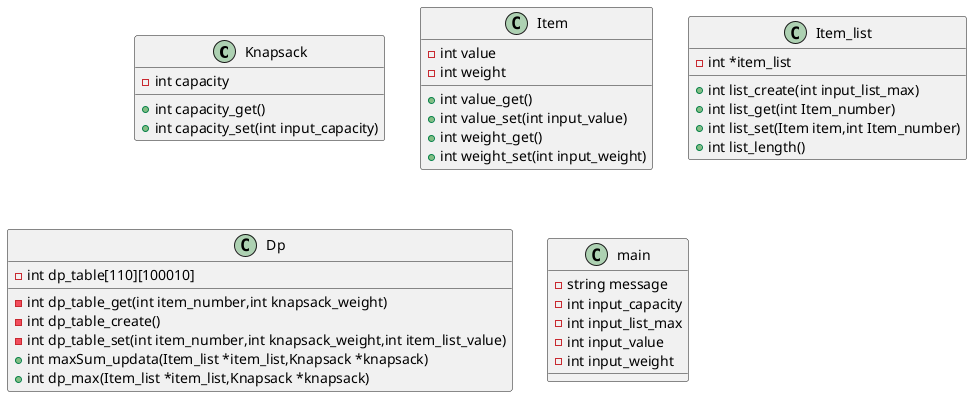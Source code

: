 @startuml　クラス図 
class Knapsack{
    -int capacity
    +int capacity_get()
    +int capacity_set(int input_capacity)
}
class Item{
    -int value
    -int weight
    +int value_get()
    +int value_set(int input_value)
    +int weight_get()
    +int weight_set(int input_weight)
}

class Item_list{
    -int *item_list
    +int list_create(int input_list_max)
    +int list_get(int Item_number)
    +int list_set(Item item,int Item_number)
    +int list_length()
}

class Dp{
    -int dp_table[110][100010]
    -int dp_table_get(int item_number,int knapsack_weight)
    -int dp_table_create()
    -int dp_table_set(int item_number,int knapsack_weight,int item_list_value)
    +int maxSum_updata(Item_list *item_list,Knapsack *knapsack)
    +int dp_max(Item_list *item_list,Knapsack *knapsack)
}

class main{
    -string message
    -int input_capacity
    -int input_list_max
    -int input_value
    -int input_weight
}
@enduml